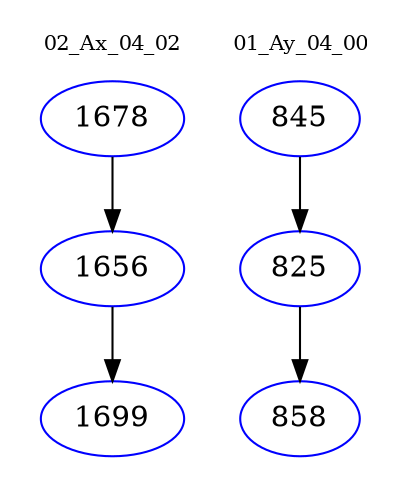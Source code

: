 digraph{
subgraph cluster_0 {
color = white
label = "02_Ax_04_02";
fontsize=10;
T0_1678 [label="1678", color="blue"]
T0_1678 -> T0_1656 [color="black"]
T0_1656 [label="1656", color="blue"]
T0_1656 -> T0_1699 [color="black"]
T0_1699 [label="1699", color="blue"]
}
subgraph cluster_1 {
color = white
label = "01_Ay_04_00";
fontsize=10;
T1_845 [label="845", color="blue"]
T1_845 -> T1_825 [color="black"]
T1_825 [label="825", color="blue"]
T1_825 -> T1_858 [color="black"]
T1_858 [label="858", color="blue"]
}
}

